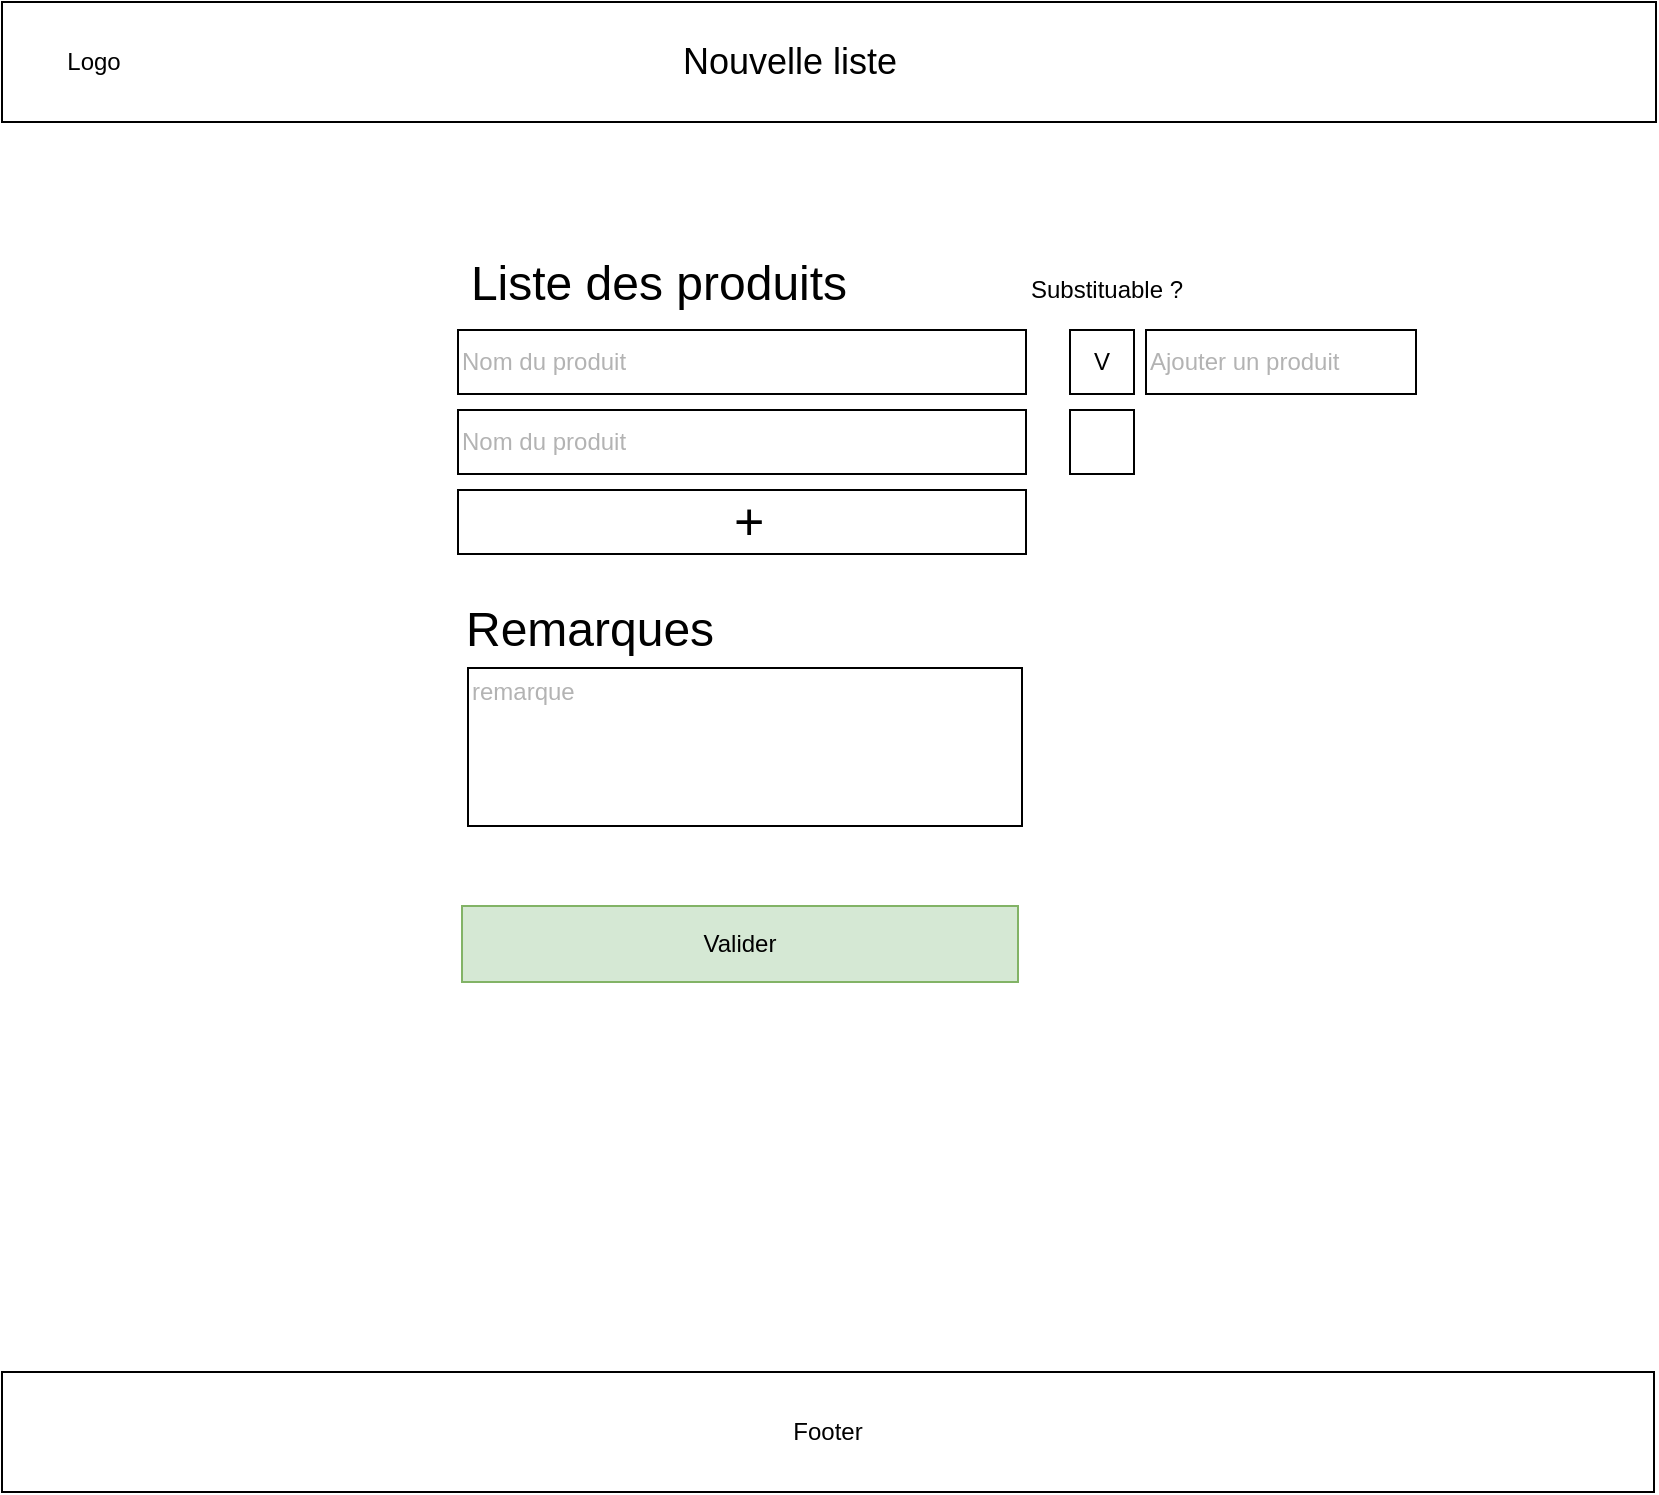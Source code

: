 <mxfile version="13.7.9" type="device"><diagram id="abT0lATn9UHpfqOc68sO" name="Page-1"><mxGraphModel dx="1182" dy="715" grid="0" gridSize="10" guides="1" tooltips="1" connect="1" arrows="1" fold="1" page="1" pageScale="1" pageWidth="827" pageHeight="1169" math="0" shadow="0"><root><mxCell id="0"/><mxCell id="1" parent="0"/><mxCell id="ZDT2h6ny5V1-Wldvl0uN-1" value="" style="rounded=0;whiteSpace=wrap;html=1;" vertex="1" parent="1"><mxGeometry width="827" height="60" as="geometry"/></mxCell><mxCell id="ZDT2h6ny5V1-Wldvl0uN-3" value="Logo" style="text;html=1;strokeColor=none;fillColor=none;align=center;verticalAlign=middle;whiteSpace=wrap;rounded=0;" vertex="1" parent="1"><mxGeometry x="26" y="20" width="40" height="20" as="geometry"/></mxCell><mxCell id="ZDT2h6ny5V1-Wldvl0uN-4" value="&lt;font style=&quot;font-size: 18px&quot;&gt;Nouvelle liste&lt;br&gt;&lt;/font&gt;" style="text;html=1;strokeColor=none;fillColor=none;align=center;verticalAlign=middle;whiteSpace=wrap;rounded=0;" vertex="1" parent="1"><mxGeometry x="326.5" y="16.5" width="134" height="27" as="geometry"/></mxCell><mxCell id="ZDT2h6ny5V1-Wldvl0uN-7" value="&lt;font color=&quot;#b3b3b3&quot;&gt;Nom du produit&lt;/font&gt;" style="rounded=0;whiteSpace=wrap;html=1;align=left;" vertex="1" parent="1"><mxGeometry x="228" y="164" width="284" height="32" as="geometry"/></mxCell><mxCell id="ZDT2h6ny5V1-Wldvl0uN-10" value="Valider" style="rounded=0;whiteSpace=wrap;html=1;fillColor=#d5e8d4;strokeColor=#82b366;" vertex="1" parent="1"><mxGeometry x="230" y="452" width="278" height="38" as="geometry"/></mxCell><mxCell id="ZDT2h6ny5V1-Wldvl0uN-14" value="Footer" style="rounded=0;whiteSpace=wrap;html=1;" vertex="1" parent="1"><mxGeometry y="685" width="826" height="60" as="geometry"/></mxCell><mxCell id="ZDT2h6ny5V1-Wldvl0uN-34" value="&lt;font style=&quot;font-size: 26px&quot;&gt;&lt;font color=&quot;#33ff33&quot; style=&quot;font-size: 26px&quot;&gt;&amp;nbsp;&lt;/font&gt;+&lt;/font&gt;" style="rounded=0;whiteSpace=wrap;html=1;align=center;" vertex="1" parent="1"><mxGeometry x="228" y="244" width="284" height="32" as="geometry"/></mxCell><mxCell id="ZDT2h6ny5V1-Wldvl0uN-35" value="&lt;font style=&quot;font-size: 24px&quot;&gt;Liste des produits&lt;/font&gt;" style="text;html=1;strokeColor=none;fillColor=none;align=center;verticalAlign=middle;whiteSpace=wrap;rounded=0;" vertex="1" parent="1"><mxGeometry x="226" y="131" width="205" height="20" as="geometry"/></mxCell><mxCell id="ZDT2h6ny5V1-Wldvl0uN-36" value="&lt;div style=&quot;text-align: center&quot;&gt;&lt;span style=&quot;font-size: 24px&quot;&gt;&lt;font face=&quot;helvetica&quot;&gt;Remarques&lt;/font&gt;&lt;/span&gt;&lt;/div&gt;" style="text;whiteSpace=wrap;html=1;" vertex="1" parent="1"><mxGeometry x="230" y="293" width="215" height="32" as="geometry"/></mxCell><mxCell id="ZDT2h6ny5V1-Wldvl0uN-37" value="&lt;font color=&quot;#b3b3b3&quot;&gt;remarque&lt;br&gt;&lt;br&gt;&lt;br&gt;&lt;br&gt;&lt;br&gt;&lt;/font&gt;" style="rounded=0;whiteSpace=wrap;html=1;align=left;" vertex="1" parent="1"><mxGeometry x="233" y="333" width="277" height="79" as="geometry"/></mxCell><mxCell id="ZDT2h6ny5V1-Wldvl0uN-38" value="Substituable ?" style="text;html=1;strokeColor=none;fillColor=none;align=center;verticalAlign=middle;whiteSpace=wrap;rounded=0;" vertex="1" parent="1"><mxGeometry x="504" y="134" width="97" height="20" as="geometry"/></mxCell><mxCell id="ZDT2h6ny5V1-Wldvl0uN-40" value="V" style="rounded=0;whiteSpace=wrap;html=1;align=center;" vertex="1" parent="1"><mxGeometry x="534" y="164" width="32" height="32" as="geometry"/></mxCell><mxCell id="ZDT2h6ny5V1-Wldvl0uN-41" value="&lt;font color=&quot;#b3b3b3&quot;&gt;Ajouter un produit&lt;/font&gt;" style="rounded=0;whiteSpace=wrap;html=1;align=left;" vertex="1" parent="1"><mxGeometry x="572" y="164" width="135" height="32" as="geometry"/></mxCell><mxCell id="ZDT2h6ny5V1-Wldvl0uN-42" value="&lt;span style=&quot;color: rgb(179 , 179 , 179)&quot;&gt;Nom du produit&lt;/span&gt;" style="rounded=0;whiteSpace=wrap;html=1;align=left;" vertex="1" parent="1"><mxGeometry x="228" y="204" width="284" height="32" as="geometry"/></mxCell><mxCell id="ZDT2h6ny5V1-Wldvl0uN-43" value="" style="rounded=0;whiteSpace=wrap;html=1;align=center;" vertex="1" parent="1"><mxGeometry x="534" y="204" width="32" height="32" as="geometry"/></mxCell></root></mxGraphModel></diagram></mxfile>